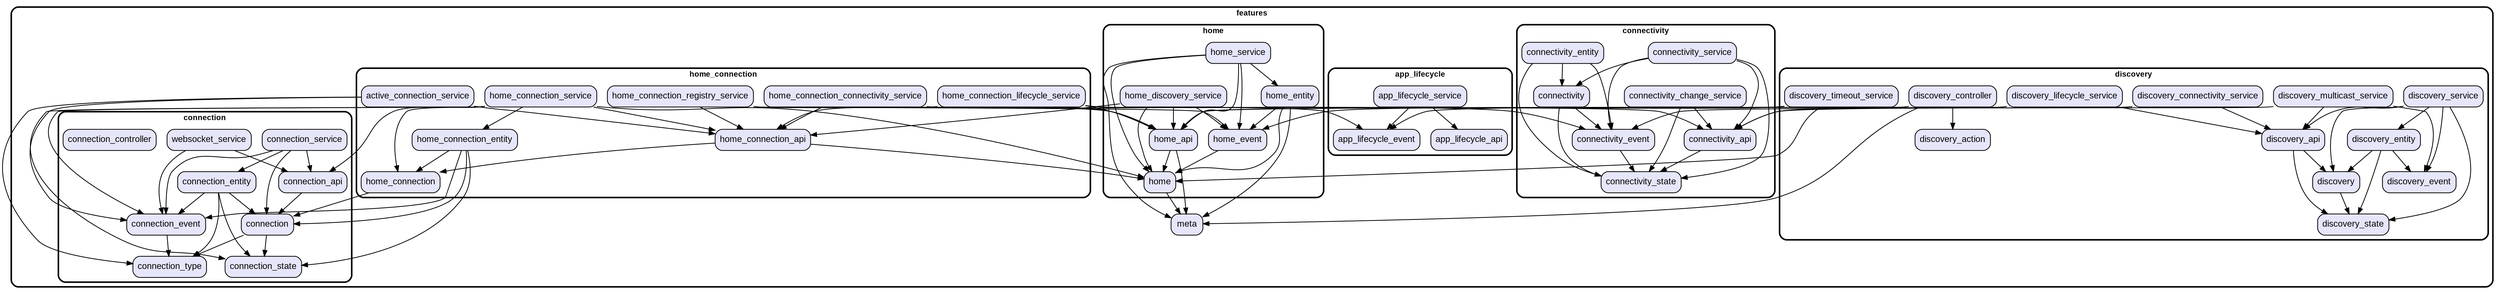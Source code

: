digraph "" {
  graph [style=rounded fontname="Arial Black" fontsize=13 penwidth=2.6];
  node [shape=rect style="filled,rounded" fontname=Arial fontsize=15 fillcolor=Lavender penwidth=1.3];
  edge [penwidth=1.3];
  "/home/home.dart" [label="home"];
  "/home/home_service.dart" [label="home_service"];
  "/home/home_event.dart" [label="home_event"];
  "/home/home_api.dart" [label="home_api"];
  "/home/home_entity.dart" [label="home_entity"];
  "/home/home_discovery_service.dart" [label="home_discovery_service"];
  "/meta.dart" [label="meta"];
  "/connection/websocket_service.dart" [label="websocket_service"];
  "/connection/connection_entity.dart" [label="connection_entity"];
  "/connection/connection_service.dart" [label="connection_service"];
  "/connection/connection_type.dart" [label="connection_type"];
  "/connection/connection.dart" [label="connection"];
  "/connection/connection_state.dart" [label="connection_state"];
  "/connection/connection_controller.dart" [label="connection_controller"];
  "/connection/connection_event.dart" [label="connection_event"];
  "/connection/connection_api.dart" [label="connection_api"];
  "/connectivity/connectivity_state.dart" [label="connectivity_state"];
  "/connectivity/connectivity.dart" [label="connectivity"];
  "/connectivity/connectivity_service.dart" [label="connectivity_service"];
  "/connectivity/connectivity_api.dart" [label="connectivity_api"];
  "/connectivity/connectivity_event.dart" [label="connectivity_event"];
  "/connectivity/connectivity_change_service.dart" [label="connectivity_change_service"];
  "/connectivity/connectivity_entity.dart" [label="connectivity_entity"];
  "/discovery/discovery_controller.dart" [label="discovery_controller"];
  "/discovery/discovery_state.dart" [label="discovery_state"];
  "/discovery/discovery_api.dart" [label="discovery_api"];
  "/discovery/discovery_lifecycle_service.dart" [label="discovery_lifecycle_service"];
  "/discovery/discovery_event.dart" [label="discovery_event"];
  "/discovery/discovery_multicast_service.dart" [label="discovery_multicast_service"];
  "/discovery/discovery_service.dart" [label="discovery_service"];
  "/discovery/discovery.dart" [label="discovery"];
  "/discovery/discovery_entity.dart" [label="discovery_entity"];
  "/discovery/discovery_action.dart" [label="discovery_action"];
  "/discovery/discovery_connectivity_service.dart" [label="discovery_connectivity_service"];
  "/discovery/discovery_timeout_service.dart" [label="discovery_timeout_service"];
  "/app_lifecycle/app_lifecycle_event.dart" [label="app_lifecycle_event"];
  "/app_lifecycle/app_lifecycle_api.dart" [label="app_lifecycle_api"];
  "/app_lifecycle/app_lifecycle_service.dart" [label="app_lifecycle_service"];
  "/home_connection/home_connection_entity.dart" [label="home_connection_entity"];
  "/home_connection/home_connection_registry_service.dart" [label="home_connection_registry_service"];
  "/home_connection/home_connection_connectivity_service.dart" [label="home_connection_connectivity_service"];
  "/home_connection/home_connection.dart" [label="home_connection"];
  "/home_connection/home_connection_lifecycle_service.dart" [label="home_connection_lifecycle_service"];
  "/home_connection/home_connection_service.dart" [label="home_connection_service"];
  "/home_connection/active_connection_service.dart" [label="active_connection_service"];
  "/home_connection/home_connection_api.dart" [label="home_connection_api"];
  subgraph "cluster~" {
    label="features";
    "/meta.dart";
    subgraph "cluster~/home" {
      label="home";
      "/home/home.dart";
      "/home/home_service.dart";
      "/home/home_event.dart";
      "/home/home_api.dart";
      "/home/home_entity.dart";
      "/home/home_discovery_service.dart";
    }
    subgraph "cluster~/connection" {
      label="connection";
      "/connection/websocket_service.dart";
      "/connection/connection_entity.dart";
      "/connection/connection_service.dart";
      "/connection/connection_type.dart";
      "/connection/connection.dart";
      "/connection/connection_state.dart";
      "/connection/connection_controller.dart";
      "/connection/connection_event.dart";
      "/connection/connection_api.dart";
    }
    subgraph "cluster~/connectivity" {
      label="connectivity";
      "/connectivity/connectivity_state.dart";
      "/connectivity/connectivity.dart";
      "/connectivity/connectivity_service.dart";
      "/connectivity/connectivity_api.dart";
      "/connectivity/connectivity_event.dart";
      "/connectivity/connectivity_change_service.dart";
      "/connectivity/connectivity_entity.dart";
    }
    subgraph "cluster~/discovery" {
      label="discovery";
      "/discovery/discovery_controller.dart";
      "/discovery/discovery_state.dart";
      "/discovery/discovery_api.dart";
      "/discovery/discovery_lifecycle_service.dart";
      "/discovery/discovery_event.dart";
      "/discovery/discovery_multicast_service.dart";
      "/discovery/discovery_service.dart";
      "/discovery/discovery.dart";
      "/discovery/discovery_entity.dart";
      "/discovery/discovery_action.dart";
      "/discovery/discovery_connectivity_service.dart";
      "/discovery/discovery_timeout_service.dart";
    }
    subgraph "cluster~/app_lifecycle" {
      label="app_lifecycle";
      "/app_lifecycle/app_lifecycle_event.dart";
      "/app_lifecycle/app_lifecycle_api.dart";
      "/app_lifecycle/app_lifecycle_service.dart";
    }
    subgraph "cluster~/home_connection" {
      label="home_connection";
      "/home_connection/home_connection_entity.dart";
      "/home_connection/home_connection_registry_service.dart";
      "/home_connection/home_connection_connectivity_service.dart";
      "/home_connection/home_connection.dart";
      "/home_connection/home_connection_lifecycle_service.dart";
      "/home_connection/home_connection_service.dart";
      "/home_connection/active_connection_service.dart";
      "/home_connection/home_connection_api.dart";
    }
  }
  "/home/home.dart" -> "/meta.dart";
  "/home/home_service.dart" -> "/home/home.dart";
  "/home/home_service.dart" -> "/home/home_api.dart";
  "/home/home_service.dart" -> "/home/home_entity.dart";
  "/home/home_service.dart" -> "/home/home_event.dart";
  "/home/home_service.dart" -> "/meta.dart";
  "/home/home_event.dart" -> "/home/home.dart";
  "/home/home_api.dart" -> "/home/home.dart";
  "/home/home_api.dart" -> "/meta.dart";
  "/home/home_entity.dart" -> "/home/home.dart";
  "/home/home_entity.dart" -> "/home/home_event.dart";
  "/home/home_entity.dart" -> "/meta.dart";
  "/home/home_discovery_service.dart" -> "/home/home.dart";
  "/home/home_discovery_service.dart" -> "/home/home_api.dart";
  "/home/home_discovery_service.dart" -> "/home/home_event.dart";
  "/home/home_discovery_service.dart" -> "/home_connection/home_connection_api.dart";
  "/connection/websocket_service.dart" -> "/connection/connection_api.dart";
  "/connection/websocket_service.dart" -> "/connection/connection_event.dart";
  "/connection/connection_entity.dart" -> "/connection/connection.dart";
  "/connection/connection_entity.dart" -> "/connection/connection_event.dart";
  "/connection/connection_entity.dart" -> "/connection/connection_state.dart";
  "/connection/connection_entity.dart" -> "/connection/connection_type.dart";
  "/connection/connection_service.dart" -> "/connection/connection.dart";
  "/connection/connection_service.dart" -> "/connection/connection_api.dart";
  "/connection/connection_service.dart" -> "/connection/connection_entity.dart";
  "/connection/connection_service.dart" -> "/connection/connection_event.dart";
  "/connection/connection.dart" -> "/connection/connection_state.dart";
  "/connection/connection.dart" -> "/connection/connection_type.dart";
  "/connection/connection_event.dart" -> "/connection/connection_type.dart";
  "/connection/connection_api.dart" -> "/connection/connection.dart";
  "/connectivity/connectivity.dart" -> "/connectivity/connectivity_event.dart";
  "/connectivity/connectivity.dart" -> "/connectivity/connectivity_state.dart";
  "/connectivity/connectivity_service.dart" -> "/connectivity/connectivity.dart";
  "/connectivity/connectivity_service.dart" -> "/connectivity/connectivity_api.dart";
  "/connectivity/connectivity_service.dart" -> "/connectivity/connectivity_event.dart";
  "/connectivity/connectivity_service.dart" -> "/connectivity/connectivity_state.dart";
  "/connectivity/connectivity_api.dart" -> "/connectivity/connectivity_state.dart";
  "/connectivity/connectivity_event.dart" -> "/connectivity/connectivity_state.dart";
  "/connectivity/connectivity_change_service.dart" -> "/connectivity/connectivity_api.dart";
  "/connectivity/connectivity_change_service.dart" -> "/connectivity/connectivity_state.dart";
  "/connectivity/connectivity_entity.dart" -> "/connectivity/connectivity.dart";
  "/connectivity/connectivity_entity.dart" -> "/connectivity/connectivity_event.dart";
  "/connectivity/connectivity_entity.dart" -> "/connectivity/connectivity_state.dart";
  "/discovery/discovery_controller.dart" -> "/discovery/discovery_action.dart";
  "/discovery/discovery_controller.dart" -> "/home/home_api.dart";
  "/discovery/discovery_controller.dart" -> "/meta.dart";
  "/discovery/discovery_api.dart" -> "/discovery/discovery.dart";
  "/discovery/discovery_api.dart" -> "/discovery/discovery_state.dart";
  "/discovery/discovery_lifecycle_service.dart" -> "/app_lifecycle/app_lifecycle_event.dart";
  "/discovery/discovery_lifecycle_service.dart" -> "/connectivity/connectivity_api.dart";
  "/discovery/discovery_lifecycle_service.dart" -> "/discovery/discovery_api.dart";
  "/discovery/discovery_multicast_service.dart" -> "/connectivity/connectivity_api.dart";
  "/discovery/discovery_multicast_service.dart" -> "/discovery/discovery_api.dart";
  "/discovery/discovery_multicast_service.dart" -> "/discovery/discovery_event.dart";
  "/discovery/discovery_service.dart" -> "/discovery/discovery.dart";
  "/discovery/discovery_service.dart" -> "/discovery/discovery_api.dart";
  "/discovery/discovery_service.dart" -> "/discovery/discovery_entity.dart";
  "/discovery/discovery_service.dart" -> "/discovery/discovery_event.dart";
  "/discovery/discovery_service.dart" -> "/discovery/discovery_state.dart";
  "/discovery/discovery.dart" -> "/discovery/discovery_state.dart";
  "/discovery/discovery_entity.dart" -> "/discovery/discovery.dart";
  "/discovery/discovery_entity.dart" -> "/discovery/discovery_event.dart";
  "/discovery/discovery_entity.dart" -> "/discovery/discovery_state.dart";
  "/discovery/discovery_connectivity_service.dart" -> "/connectivity/connectivity_event.dart";
  "/discovery/discovery_connectivity_service.dart" -> "/discovery/discovery_api.dart";
  "/discovery/discovery_timeout_service.dart" -> "/home/home.dart";
  "/discovery/discovery_timeout_service.dart" -> "/home/home_api.dart";
  "/discovery/discovery_timeout_service.dart" -> "/home/home_event.dart";
  "/app_lifecycle/app_lifecycle_service.dart" -> "/app_lifecycle/app_lifecycle_api.dart";
  "/app_lifecycle/app_lifecycle_service.dart" -> "/app_lifecycle/app_lifecycle_event.dart";
  "/home_connection/home_connection_entity.dart" -> "/connection/connection.dart";
  "/home_connection/home_connection_entity.dart" -> "/connection/connection_event.dart";
  "/home_connection/home_connection_entity.dart" -> "/connection/connection_state.dart";
  "/home_connection/home_connection_entity.dart" -> "/home_connection/home_connection.dart";
  "/home_connection/home_connection_registry_service.dart" -> "/home/home_api.dart";
  "/home_connection/home_connection_registry_service.dart" -> "/home/home_event.dart";
  "/home_connection/home_connection_registry_service.dart" -> "/home_connection/home_connection_api.dart";
  "/home_connection/home_connection_connectivity_service.dart" -> "/connectivity/connectivity_event.dart";
  "/home_connection/home_connection_connectivity_service.dart" -> "/home/home_api.dart";
  "/home_connection/home_connection_connectivity_service.dart" -> "/home_connection/home_connection_api.dart";
  "/home_connection/home_connection.dart" -> "/connection/connection.dart";
  "/home_connection/home_connection_lifecycle_service.dart" -> "/app_lifecycle/app_lifecycle_event.dart";
  "/home_connection/home_connection_lifecycle_service.dart" -> "/connectivity/connectivity_api.dart";
  "/home_connection/home_connection_lifecycle_service.dart" -> "/home/home_api.dart";
  "/home_connection/home_connection_lifecycle_service.dart" -> "/home_connection/home_connection_api.dart";
  "/home_connection/home_connection_service.dart" -> "/connection/connection_api.dart";
  "/home_connection/home_connection_service.dart" -> "/connection/connection_event.dart";
  "/home_connection/home_connection_service.dart" -> "/connection/connection_state.dart";
  "/home_connection/home_connection_service.dart" -> "/home/home.dart";
  "/home_connection/home_connection_service.dart" -> "/home_connection/home_connection.dart";
  "/home_connection/home_connection_service.dart" -> "/home_connection/home_connection_api.dart";
  "/home_connection/home_connection_service.dart" -> "/home_connection/home_connection_entity.dart";
  "/home_connection/active_connection_service.dart" -> "/connection/connection_event.dart";
  "/home_connection/active_connection_service.dart" -> "/connection/connection_type.dart";
  "/home_connection/active_connection_service.dart" -> "/home_connection/home_connection_api.dart";
  "/home_connection/home_connection_api.dart" -> "/home/home.dart";
  "/home_connection/home_connection_api.dart" -> "/home_connection/home_connection.dart";
}
